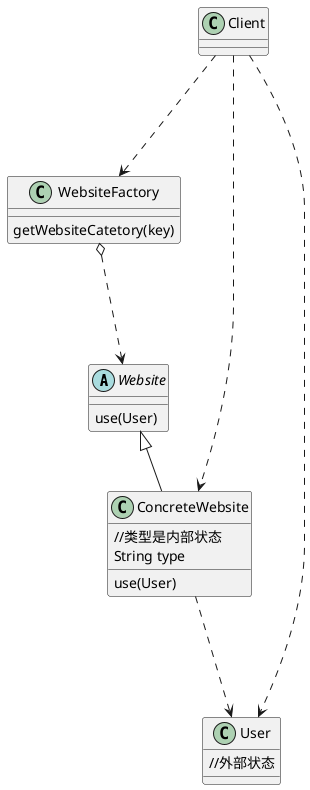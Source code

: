 @startuml
'https://plantuml.com/class-diagram

abstract class Website{
    use(User)
}
class WebsiteFactory{
    getWebsiteCatetory(key)
}

class Client{}

class ConcreteWebsite extends Website{
    //类型是内部状态
    String type
    use(User)
}

class User{
    //外部状态
}

Client ...>WebsiteFactory
Client ...>ConcreteWebsite
Client ...>User
ConcreteWebsite ...>User

WebsiteFactory o...>Website


@enduml